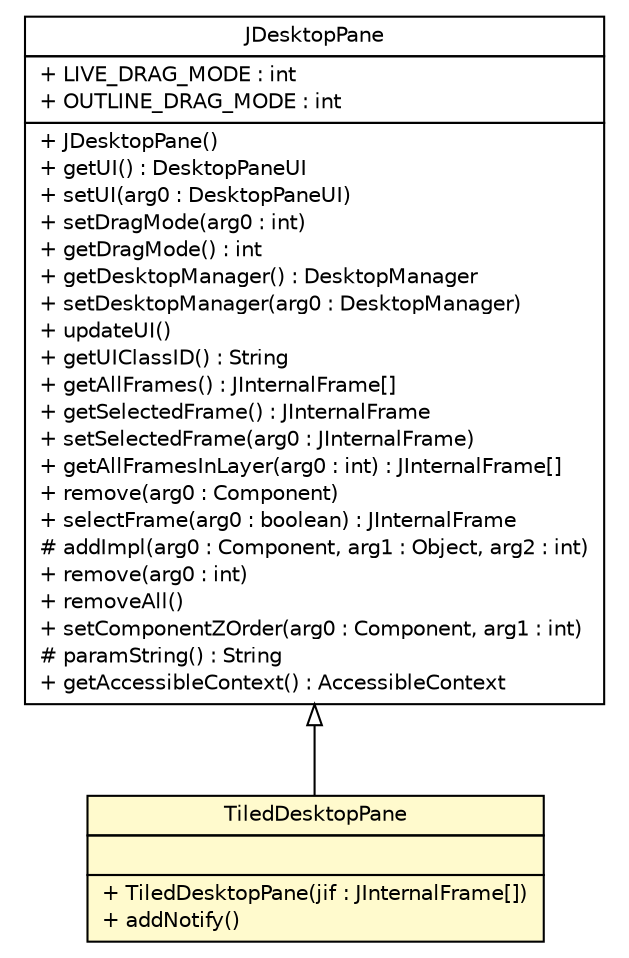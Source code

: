 #!/usr/local/bin/dot
#
# Class diagram 
# Generated by UMLGraph version R5_6 (http://www.umlgraph.org/)
#

digraph G {
	edge [fontname="Helvetica",fontsize=10,labelfontname="Helvetica",labelfontsize=10];
	node [fontname="Helvetica",fontsize=10,shape=plaintext];
	nodesep=0.25;
	ranksep=0.5;
	// sorcer.ssb.jini.studio.TiledDesktopPane
	c359300 [label=<<table title="sorcer.ssb.jini.studio.TiledDesktopPane" border="0" cellborder="1" cellspacing="0" cellpadding="2" port="p" bgcolor="lemonChiffon" href="./TiledDesktopPane.html">
		<tr><td><table border="0" cellspacing="0" cellpadding="1">
<tr><td align="center" balign="center"> TiledDesktopPane </td></tr>
		</table></td></tr>
		<tr><td><table border="0" cellspacing="0" cellpadding="1">
<tr><td align="left" balign="left">  </td></tr>
		</table></td></tr>
		<tr><td><table border="0" cellspacing="0" cellpadding="1">
<tr><td align="left" balign="left"> + TiledDesktopPane(jif : JInternalFrame[]) </td></tr>
<tr><td align="left" balign="left"> + addNotify() </td></tr>
		</table></td></tr>
		</table>>, URL="./TiledDesktopPane.html", fontname="Helvetica", fontcolor="black", fontsize=10.0];
	//sorcer.ssb.jini.studio.TiledDesktopPane extends javax.swing.JDesktopPane
	c359366:p -> c359300:p [dir=back,arrowtail=empty];
	// javax.swing.JDesktopPane
	c359366 [label=<<table title="javax.swing.JDesktopPane" border="0" cellborder="1" cellspacing="0" cellpadding="2" port="p" href="http://docs.oracle.com/javase/7/docs/api/javax/swing/JDesktopPane.html">
		<tr><td><table border="0" cellspacing="0" cellpadding="1">
<tr><td align="center" balign="center"> JDesktopPane </td></tr>
		</table></td></tr>
		<tr><td><table border="0" cellspacing="0" cellpadding="1">
<tr><td align="left" balign="left"> + LIVE_DRAG_MODE : int </td></tr>
<tr><td align="left" balign="left"> + OUTLINE_DRAG_MODE : int </td></tr>
		</table></td></tr>
		<tr><td><table border="0" cellspacing="0" cellpadding="1">
<tr><td align="left" balign="left"> + JDesktopPane() </td></tr>
<tr><td align="left" balign="left"> + getUI() : DesktopPaneUI </td></tr>
<tr><td align="left" balign="left"> + setUI(arg0 : DesktopPaneUI) </td></tr>
<tr><td align="left" balign="left"> + setDragMode(arg0 : int) </td></tr>
<tr><td align="left" balign="left"> + getDragMode() : int </td></tr>
<tr><td align="left" balign="left"> + getDesktopManager() : DesktopManager </td></tr>
<tr><td align="left" balign="left"> + setDesktopManager(arg0 : DesktopManager) </td></tr>
<tr><td align="left" balign="left"> + updateUI() </td></tr>
<tr><td align="left" balign="left"> + getUIClassID() : String </td></tr>
<tr><td align="left" balign="left"> + getAllFrames() : JInternalFrame[] </td></tr>
<tr><td align="left" balign="left"> + getSelectedFrame() : JInternalFrame </td></tr>
<tr><td align="left" balign="left"> + setSelectedFrame(arg0 : JInternalFrame) </td></tr>
<tr><td align="left" balign="left"> + getAllFramesInLayer(arg0 : int) : JInternalFrame[] </td></tr>
<tr><td align="left" balign="left"> + remove(arg0 : Component) </td></tr>
<tr><td align="left" balign="left"> + selectFrame(arg0 : boolean) : JInternalFrame </td></tr>
<tr><td align="left" balign="left"> # addImpl(arg0 : Component, arg1 : Object, arg2 : int) </td></tr>
<tr><td align="left" balign="left"> + remove(arg0 : int) </td></tr>
<tr><td align="left" balign="left"> + removeAll() </td></tr>
<tr><td align="left" balign="left"> + setComponentZOrder(arg0 : Component, arg1 : int) </td></tr>
<tr><td align="left" balign="left"> # paramString() : String </td></tr>
<tr><td align="left" balign="left"> + getAccessibleContext() : AccessibleContext </td></tr>
		</table></td></tr>
		</table>>, URL="http://docs.oracle.com/javase/7/docs/api/javax/swing/JDesktopPane.html", fontname="Helvetica", fontcolor="black", fontsize=10.0];
}

